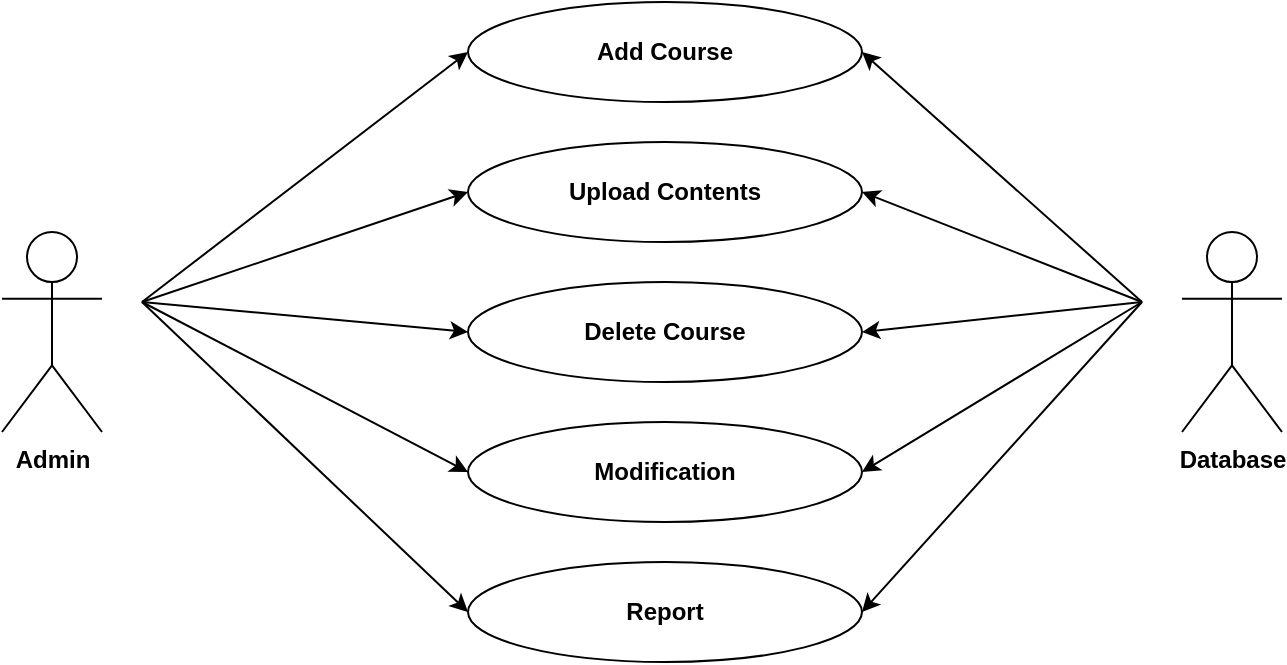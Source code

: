 <mxfile version="12.6.6" type="device"><diagram id="2UMmJHXZ8QagNxPEgfB6" name="Page-1"><mxGraphModel dx="868" dy="433" grid="1" gridSize="10" guides="1" tooltips="1" connect="1" arrows="1" fold="1" page="1" pageScale="1" pageWidth="827" pageHeight="1169" math="0" shadow="0"><root><mxCell id="0"/><mxCell id="1" parent="0"/><mxCell id="tkVCdxdSgHkYMNt216vh-1" value="&lt;b&gt;Add Course&lt;/b&gt;" style="ellipse;whiteSpace=wrap;html=1;" vertex="1" parent="1"><mxGeometry x="343" y="120" width="197" height="50" as="geometry"/></mxCell><mxCell id="tkVCdxdSgHkYMNt216vh-2" value="&lt;b&gt;Upload Contents&lt;/b&gt;" style="ellipse;whiteSpace=wrap;html=1;" vertex="1" parent="1"><mxGeometry x="343" y="190" width="197" height="50" as="geometry"/></mxCell><mxCell id="tkVCdxdSgHkYMNt216vh-3" value="&lt;b&gt;Delete Course&lt;/b&gt;" style="ellipse;whiteSpace=wrap;html=1;" vertex="1" parent="1"><mxGeometry x="343" y="260" width="197" height="50" as="geometry"/></mxCell><mxCell id="tkVCdxdSgHkYMNt216vh-4" value="&lt;b&gt;Modification&lt;/b&gt;" style="ellipse;whiteSpace=wrap;html=1;" vertex="1" parent="1"><mxGeometry x="343" y="330" width="197" height="50" as="geometry"/></mxCell><mxCell id="tkVCdxdSgHkYMNt216vh-5" value="&lt;b&gt;Admin&lt;/b&gt;" style="shape=umlActor;verticalLabelPosition=bottom;labelBackgroundColor=#ffffff;verticalAlign=top;html=1;" vertex="1" parent="1"><mxGeometry x="110" y="235" width="50" height="100" as="geometry"/></mxCell><mxCell id="tkVCdxdSgHkYMNt216vh-9" value="" style="endArrow=classic;html=1;entryX=0;entryY=0.5;entryDx=0;entryDy=0;" edge="1" parent="1" target="tkVCdxdSgHkYMNt216vh-1"><mxGeometry width="50" height="50" relative="1" as="geometry"><mxPoint x="180" y="270" as="sourcePoint"/><mxPoint x="230" y="200" as="targetPoint"/></mxGeometry></mxCell><mxCell id="tkVCdxdSgHkYMNt216vh-10" value="" style="endArrow=classic;html=1;entryX=0;entryY=0.5;entryDx=0;entryDy=0;" edge="1" parent="1" target="tkVCdxdSgHkYMNt216vh-2"><mxGeometry width="50" height="50" relative="1" as="geometry"><mxPoint x="180" y="270" as="sourcePoint"/><mxPoint x="353" y="155" as="targetPoint"/></mxGeometry></mxCell><mxCell id="tkVCdxdSgHkYMNt216vh-11" value="" style="endArrow=classic;html=1;entryX=0;entryY=0.5;entryDx=0;entryDy=0;" edge="1" parent="1" target="tkVCdxdSgHkYMNt216vh-3"><mxGeometry width="50" height="50" relative="1" as="geometry"><mxPoint x="180" y="270" as="sourcePoint"/><mxPoint x="353" y="225" as="targetPoint"/></mxGeometry></mxCell><mxCell id="tkVCdxdSgHkYMNt216vh-12" value="" style="endArrow=classic;html=1;entryX=0;entryY=0.5;entryDx=0;entryDy=0;" edge="1" parent="1" target="tkVCdxdSgHkYMNt216vh-4"><mxGeometry width="50" height="50" relative="1" as="geometry"><mxPoint x="180" y="270" as="sourcePoint"/><mxPoint x="340" y="350" as="targetPoint"/></mxGeometry></mxCell><mxCell id="tkVCdxdSgHkYMNt216vh-14" value="&lt;b&gt;Report&lt;/b&gt;" style="ellipse;whiteSpace=wrap;html=1;" vertex="1" parent="1"><mxGeometry x="343" y="400" width="197" height="50" as="geometry"/></mxCell><mxCell id="tkVCdxdSgHkYMNt216vh-15" value="" style="endArrow=classic;html=1;entryX=0;entryY=0.5;entryDx=0;entryDy=0;" edge="1" parent="1" target="tkVCdxdSgHkYMNt216vh-14"><mxGeometry width="50" height="50" relative="1" as="geometry"><mxPoint x="180" y="270" as="sourcePoint"/><mxPoint x="343" y="385" as="targetPoint"/></mxGeometry></mxCell><mxCell id="tkVCdxdSgHkYMNt216vh-20" value="&lt;b&gt;Database&lt;/b&gt;" style="shape=umlActor;verticalLabelPosition=bottom;labelBackgroundColor=#ffffff;verticalAlign=top;html=1;" vertex="1" parent="1"><mxGeometry x="700" y="235" width="50" height="100" as="geometry"/></mxCell><mxCell id="tkVCdxdSgHkYMNt216vh-21" value="" style="endArrow=classic;html=1;entryX=1;entryY=0.5;entryDx=0;entryDy=0;" edge="1" parent="1" target="tkVCdxdSgHkYMNt216vh-1"><mxGeometry width="50" height="50" relative="1" as="geometry"><mxPoint x="680" y="270" as="sourcePoint"/><mxPoint x="710" y="220" as="targetPoint"/></mxGeometry></mxCell><mxCell id="tkVCdxdSgHkYMNt216vh-22" value="" style="endArrow=classic;html=1;entryX=1;entryY=0.5;entryDx=0;entryDy=0;" edge="1" parent="1" target="tkVCdxdSgHkYMNt216vh-2"><mxGeometry width="50" height="50" relative="1" as="geometry"><mxPoint x="680" y="270" as="sourcePoint"/><mxPoint x="550" y="155" as="targetPoint"/></mxGeometry></mxCell><mxCell id="tkVCdxdSgHkYMNt216vh-23" value="" style="endArrow=classic;html=1;entryX=1;entryY=0.5;entryDx=0;entryDy=0;" edge="1" parent="1" target="tkVCdxdSgHkYMNt216vh-3"><mxGeometry width="50" height="50" relative="1" as="geometry"><mxPoint x="680" y="270" as="sourcePoint"/><mxPoint x="550" y="225" as="targetPoint"/></mxGeometry></mxCell><mxCell id="tkVCdxdSgHkYMNt216vh-24" value="" style="endArrow=classic;html=1;entryX=1;entryY=0.5;entryDx=0;entryDy=0;" edge="1" parent="1" target="tkVCdxdSgHkYMNt216vh-4"><mxGeometry width="50" height="50" relative="1" as="geometry"><mxPoint x="680" y="270" as="sourcePoint"/><mxPoint x="550" y="295" as="targetPoint"/></mxGeometry></mxCell><mxCell id="tkVCdxdSgHkYMNt216vh-25" value="" style="endArrow=classic;html=1;entryX=1;entryY=0.5;entryDx=0;entryDy=0;" edge="1" parent="1" target="tkVCdxdSgHkYMNt216vh-14"><mxGeometry width="50" height="50" relative="1" as="geometry"><mxPoint x="680" y="270" as="sourcePoint"/><mxPoint x="550" y="365" as="targetPoint"/></mxGeometry></mxCell></root></mxGraphModel></diagram></mxfile>